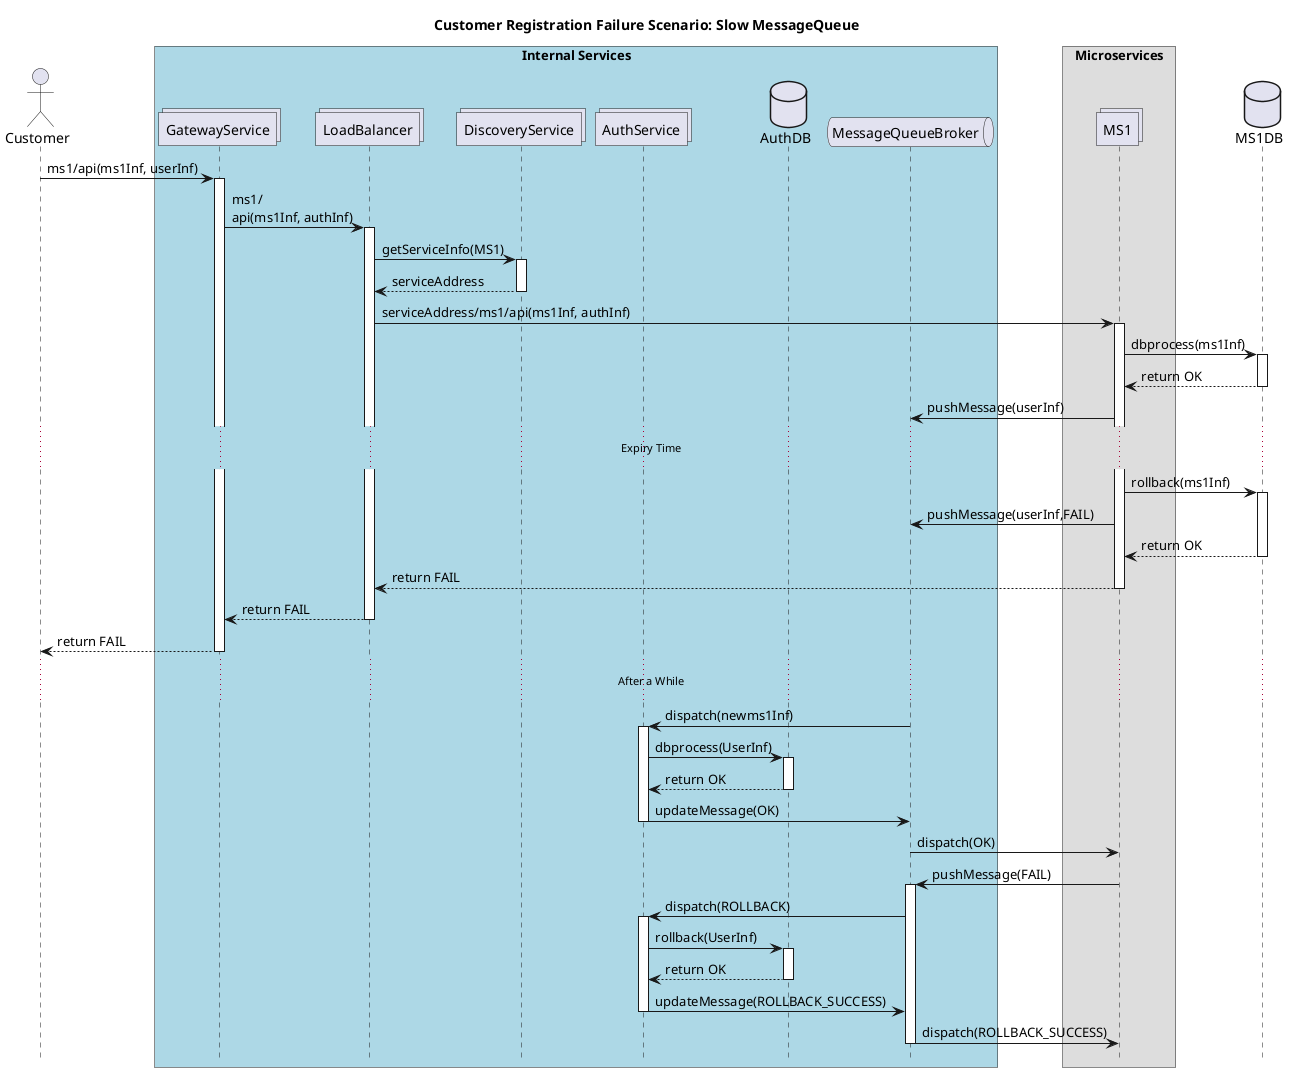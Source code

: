 @startuml CustomerRegistrationFailureScenarioSlowMessageQueue
!pragma teoz true

hide footbox
actor Customer

title "Customer Registration Failure Scenario: Slow MessageQueue"

box "Internal Services" #LightBlue
collections GatewayService
collections LoadBalancer
collections DiscoveryService
collections AuthService
database AuthDB
queue MessageQueueBroker
end box

box "Microservices"
collections MS1
end box

database MS1DB


Customer -> GatewayService ++ : ms1/api(ms1Inf, userInf)
GatewayService -> LoadBalancer ++ : ms1/\napi(ms1Inf, authInf)
LoadBalancer -> DiscoveryService ++ : getServiceInfo(MS1)
return serviceAddress 
LoadBalancer -> MS1 ++ : serviceAddress/ms1/api(ms1Inf, authInf)
MS1 -> MS1DB ++: dbprocess(ms1Inf)
return return OK 
MS1 -> MessageQueueBroker : pushMessage(userInf)
...Expiry Time...
MS1 -> MS1DB ++: rollback(ms1Inf)
MS1 -> MessageQueueBroker : pushMessage(userInf,FAIL)
return return OK 
return return FAIL 
return return FAIL 
return return FAIL 
...After a While...
MessageQueueBroker -> AuthService ++ : dispatch(newms1Inf)
AuthService -> AuthDB ++ : dbprocess(UserInf)
return return OK 
AuthService -> MessageQueueBroker -- : updateMessage(OK)
MessageQueueBroker -> MS1 -- : dispatch(OK)
MS1 -> MessageQueueBroker ++ : pushMessage(FAIL)
MessageQueueBroker -> AuthService ++ : dispatch(ROLLBACK)
AuthService -> AuthDB ++ : rollback(UserInf)
return return OK 
AuthService -> MessageQueueBroker -- : updateMessage(ROLLBACK_SUCCESS) 
MessageQueueBroker -> MS1 -- : dispatch(ROLLBACK_SUCCESS)



@enduml